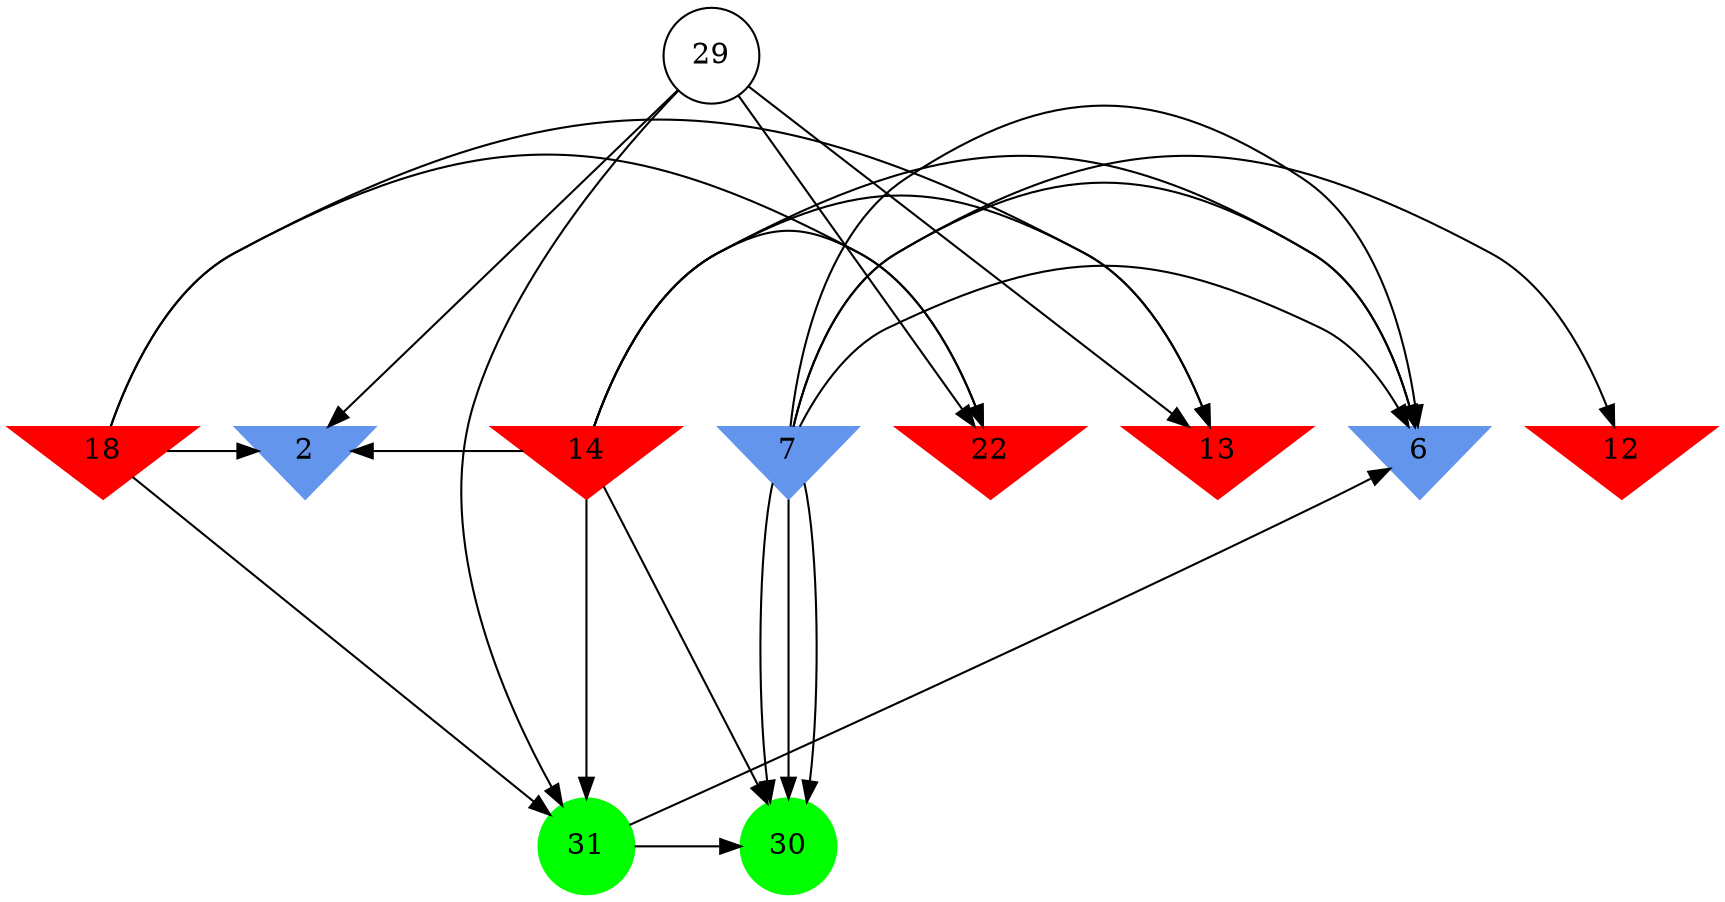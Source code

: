 digraph brain {
	ranksep=2.0;
	2 [shape=invtriangle,style=filled,color=cornflowerblue];
	6 [shape=invtriangle,style=filled,color=cornflowerblue];
	7 [shape=invtriangle,style=filled,color=cornflowerblue];
	12 [shape=invtriangle,style=filled,color=red];
	13 [shape=invtriangle,style=filled,color=red];
	14 [shape=invtriangle,style=filled,color=red];
	18 [shape=invtriangle,style=filled,color=red];
	22 [shape=invtriangle,style=filled,color=red];
	29 [shape=circle,color=black];
	30 [shape=circle,style=filled,color=green];
	31 [shape=circle,style=filled,color=green];
	29	->	22;
	29	->	13;
	29	->	31;
	29	->	2;
	18	->	22;
	18	->	13;
	18	->	31;
	18	->	2;
	14	->	22;
	14	->	13;
	14	->	31;
	14	->	2;
	7	->	30;
	7	->	6;
	7	->	12;
	7	->	30;
	7	->	6;
	14	->	30;
	14	->	6;
	31	->	30;
	31	->	6;
	7	->	30;
	7	->	6;
	{ rank=same; 2; 6; 7; 12; 13; 14; 18; 22; }
	{ rank=same; 29; }
	{ rank=same; 30; 31; }
}

